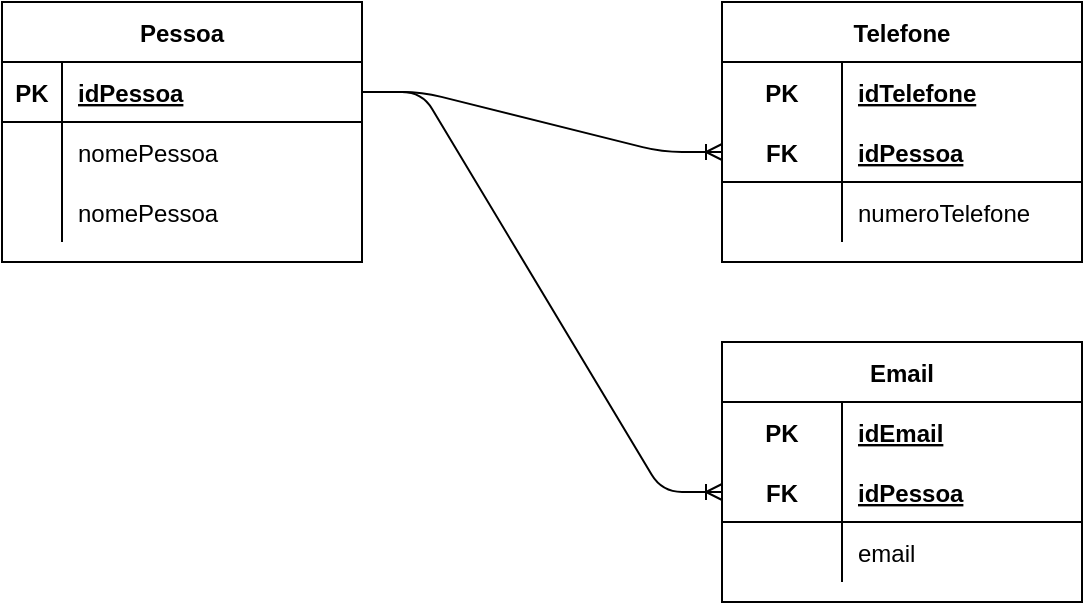 <mxfile version="14.9.4" type="device"><diagram id="ssxYYWunNk7Ipwc2dewq" name="Page-1"><mxGraphModel dx="716" dy="399" grid="1" gridSize="10" guides="1" tooltips="1" connect="1" arrows="1" fold="1" page="1" pageScale="1" pageWidth="827" pageHeight="1169" math="0" shadow="0"><root><mxCell id="0"/><mxCell id="1" parent="0"/><mxCell id="j0FTaxBMaP9h_nEldMA1-1" value="Pessoa" style="shape=table;startSize=30;container=1;collapsible=1;childLayout=tableLayout;fixedRows=1;rowLines=0;fontStyle=1;align=center;resizeLast=1;" vertex="1" parent="1"><mxGeometry x="70" y="80" width="180" height="130" as="geometry"/></mxCell><mxCell id="j0FTaxBMaP9h_nEldMA1-2" value="" style="shape=partialRectangle;collapsible=0;dropTarget=0;pointerEvents=0;fillColor=none;top=0;left=0;bottom=1;right=0;points=[[0,0.5],[1,0.5]];portConstraint=eastwest;" vertex="1" parent="j0FTaxBMaP9h_nEldMA1-1"><mxGeometry y="30" width="180" height="30" as="geometry"/></mxCell><mxCell id="j0FTaxBMaP9h_nEldMA1-3" value="PK" style="shape=partialRectangle;connectable=0;fillColor=none;top=0;left=0;bottom=0;right=0;fontStyle=1;overflow=hidden;" vertex="1" parent="j0FTaxBMaP9h_nEldMA1-2"><mxGeometry width="30" height="30" as="geometry"/></mxCell><mxCell id="j0FTaxBMaP9h_nEldMA1-4" value="idPessoa" style="shape=partialRectangle;connectable=0;fillColor=none;top=0;left=0;bottom=0;right=0;align=left;spacingLeft=6;fontStyle=5;overflow=hidden;" vertex="1" parent="j0FTaxBMaP9h_nEldMA1-2"><mxGeometry x="30" width="150" height="30" as="geometry"/></mxCell><mxCell id="j0FTaxBMaP9h_nEldMA1-5" value="" style="shape=partialRectangle;collapsible=0;dropTarget=0;pointerEvents=0;fillColor=none;top=0;left=0;bottom=0;right=0;points=[[0,0.5],[1,0.5]];portConstraint=eastwest;" vertex="1" parent="j0FTaxBMaP9h_nEldMA1-1"><mxGeometry y="60" width="180" height="30" as="geometry"/></mxCell><mxCell id="j0FTaxBMaP9h_nEldMA1-6" value="" style="shape=partialRectangle;connectable=0;fillColor=none;top=0;left=0;bottom=0;right=0;editable=1;overflow=hidden;" vertex="1" parent="j0FTaxBMaP9h_nEldMA1-5"><mxGeometry width="30" height="30" as="geometry"/></mxCell><mxCell id="j0FTaxBMaP9h_nEldMA1-7" value="nomePessoa" style="shape=partialRectangle;connectable=0;fillColor=none;top=0;left=0;bottom=0;right=0;align=left;spacingLeft=6;overflow=hidden;" vertex="1" parent="j0FTaxBMaP9h_nEldMA1-5"><mxGeometry x="30" width="150" height="30" as="geometry"/></mxCell><mxCell id="j0FTaxBMaP9h_nEldMA1-51" value="" style="shape=partialRectangle;collapsible=0;dropTarget=0;pointerEvents=0;fillColor=none;top=0;left=0;bottom=0;right=0;points=[[0,0.5],[1,0.5]];portConstraint=eastwest;" vertex="1" parent="j0FTaxBMaP9h_nEldMA1-1"><mxGeometry y="90" width="180" height="30" as="geometry"/></mxCell><mxCell id="j0FTaxBMaP9h_nEldMA1-52" value="" style="shape=partialRectangle;connectable=0;fillColor=none;top=0;left=0;bottom=0;right=0;editable=1;overflow=hidden;" vertex="1" parent="j0FTaxBMaP9h_nEldMA1-51"><mxGeometry width="30" height="30" as="geometry"/></mxCell><mxCell id="j0FTaxBMaP9h_nEldMA1-53" value="nomePessoa" style="shape=partialRectangle;connectable=0;fillColor=none;top=0;left=0;bottom=0;right=0;align=left;spacingLeft=6;overflow=hidden;" vertex="1" parent="j0FTaxBMaP9h_nEldMA1-51"><mxGeometry x="30" width="150" height="30" as="geometry"/></mxCell><mxCell id="j0FTaxBMaP9h_nEldMA1-14" value="Email" style="shape=table;startSize=30;container=1;collapsible=1;childLayout=tableLayout;fixedRows=1;rowLines=0;fontStyle=1;align=center;resizeLast=1;" vertex="1" parent="1"><mxGeometry x="430" y="250" width="180" height="130" as="geometry"/></mxCell><mxCell id="j0FTaxBMaP9h_nEldMA1-15" value="" style="shape=partialRectangle;collapsible=0;dropTarget=0;pointerEvents=0;fillColor=none;top=0;left=0;bottom=0;right=0;points=[[0,0.5],[1,0.5]];portConstraint=eastwest;" vertex="1" parent="j0FTaxBMaP9h_nEldMA1-14"><mxGeometry y="30" width="180" height="30" as="geometry"/></mxCell><mxCell id="j0FTaxBMaP9h_nEldMA1-16" value="PK" style="shape=partialRectangle;connectable=0;fillColor=none;top=0;left=0;bottom=0;right=0;fontStyle=1;overflow=hidden;" vertex="1" parent="j0FTaxBMaP9h_nEldMA1-15"><mxGeometry width="60" height="30" as="geometry"/></mxCell><mxCell id="j0FTaxBMaP9h_nEldMA1-17" value="idEmail" style="shape=partialRectangle;connectable=0;fillColor=none;top=0;left=0;bottom=0;right=0;align=left;spacingLeft=6;fontStyle=5;overflow=hidden;" vertex="1" parent="j0FTaxBMaP9h_nEldMA1-15"><mxGeometry x="60" width="120" height="30" as="geometry"/></mxCell><mxCell id="j0FTaxBMaP9h_nEldMA1-18" value="" style="shape=partialRectangle;collapsible=0;dropTarget=0;pointerEvents=0;fillColor=none;top=0;left=0;bottom=1;right=0;points=[[0,0.5],[1,0.5]];portConstraint=eastwest;" vertex="1" parent="j0FTaxBMaP9h_nEldMA1-14"><mxGeometry y="60" width="180" height="30" as="geometry"/></mxCell><mxCell id="j0FTaxBMaP9h_nEldMA1-19" value="FK" style="shape=partialRectangle;connectable=0;fillColor=none;top=0;left=0;bottom=0;right=0;fontStyle=1;overflow=hidden;" vertex="1" parent="j0FTaxBMaP9h_nEldMA1-18"><mxGeometry width="60" height="30" as="geometry"/></mxCell><mxCell id="j0FTaxBMaP9h_nEldMA1-20" value="idPessoa" style="shape=partialRectangle;connectable=0;fillColor=none;top=0;left=0;bottom=0;right=0;align=left;spacingLeft=6;fontStyle=5;overflow=hidden;" vertex="1" parent="j0FTaxBMaP9h_nEldMA1-18"><mxGeometry x="60" width="120" height="30" as="geometry"/></mxCell><mxCell id="j0FTaxBMaP9h_nEldMA1-21" value="" style="shape=partialRectangle;collapsible=0;dropTarget=0;pointerEvents=0;fillColor=none;top=0;left=0;bottom=0;right=0;points=[[0,0.5],[1,0.5]];portConstraint=eastwest;" vertex="1" parent="j0FTaxBMaP9h_nEldMA1-14"><mxGeometry y="90" width="180" height="30" as="geometry"/></mxCell><mxCell id="j0FTaxBMaP9h_nEldMA1-22" value="" style="shape=partialRectangle;connectable=0;fillColor=none;top=0;left=0;bottom=0;right=0;editable=1;overflow=hidden;" vertex="1" parent="j0FTaxBMaP9h_nEldMA1-21"><mxGeometry width="60" height="30" as="geometry"/></mxCell><mxCell id="j0FTaxBMaP9h_nEldMA1-23" value="email" style="shape=partialRectangle;connectable=0;fillColor=none;top=0;left=0;bottom=0;right=0;align=left;spacingLeft=6;overflow=hidden;" vertex="1" parent="j0FTaxBMaP9h_nEldMA1-21"><mxGeometry x="60" width="120" height="30" as="geometry"/></mxCell><mxCell id="j0FTaxBMaP9h_nEldMA1-27" value="Telefone" style="shape=table;startSize=30;container=1;collapsible=1;childLayout=tableLayout;fixedRows=1;rowLines=0;fontStyle=1;align=center;resizeLast=1;" vertex="1" parent="1"><mxGeometry x="430" y="80" width="180" height="130" as="geometry"/></mxCell><mxCell id="j0FTaxBMaP9h_nEldMA1-28" value="" style="shape=partialRectangle;collapsible=0;dropTarget=0;pointerEvents=0;fillColor=none;top=0;left=0;bottom=0;right=0;points=[[0,0.5],[1,0.5]];portConstraint=eastwest;" vertex="1" parent="j0FTaxBMaP9h_nEldMA1-27"><mxGeometry y="30" width="180" height="30" as="geometry"/></mxCell><mxCell id="j0FTaxBMaP9h_nEldMA1-29" value="PK" style="shape=partialRectangle;connectable=0;fillColor=none;top=0;left=0;bottom=0;right=0;fontStyle=1;overflow=hidden;" vertex="1" parent="j0FTaxBMaP9h_nEldMA1-28"><mxGeometry width="60" height="30" as="geometry"/></mxCell><mxCell id="j0FTaxBMaP9h_nEldMA1-30" value="idTelefone" style="shape=partialRectangle;connectable=0;fillColor=none;top=0;left=0;bottom=0;right=0;align=left;spacingLeft=6;fontStyle=5;overflow=hidden;" vertex="1" parent="j0FTaxBMaP9h_nEldMA1-28"><mxGeometry x="60" width="120" height="30" as="geometry"/></mxCell><mxCell id="j0FTaxBMaP9h_nEldMA1-31" value="" style="shape=partialRectangle;collapsible=0;dropTarget=0;pointerEvents=0;fillColor=none;top=0;left=0;bottom=1;right=0;points=[[0,0.5],[1,0.5]];portConstraint=eastwest;" vertex="1" parent="j0FTaxBMaP9h_nEldMA1-27"><mxGeometry y="60" width="180" height="30" as="geometry"/></mxCell><mxCell id="j0FTaxBMaP9h_nEldMA1-32" value="FK" style="shape=partialRectangle;connectable=0;fillColor=none;top=0;left=0;bottom=0;right=0;fontStyle=1;overflow=hidden;" vertex="1" parent="j0FTaxBMaP9h_nEldMA1-31"><mxGeometry width="60" height="30" as="geometry"/></mxCell><mxCell id="j0FTaxBMaP9h_nEldMA1-33" value="idPessoa" style="shape=partialRectangle;connectable=0;fillColor=none;top=0;left=0;bottom=0;right=0;align=left;spacingLeft=6;fontStyle=5;overflow=hidden;" vertex="1" parent="j0FTaxBMaP9h_nEldMA1-31"><mxGeometry x="60" width="120" height="30" as="geometry"/></mxCell><mxCell id="j0FTaxBMaP9h_nEldMA1-34" value="" style="shape=partialRectangle;collapsible=0;dropTarget=0;pointerEvents=0;fillColor=none;top=0;left=0;bottom=0;right=0;points=[[0,0.5],[1,0.5]];portConstraint=eastwest;" vertex="1" parent="j0FTaxBMaP9h_nEldMA1-27"><mxGeometry y="90" width="180" height="30" as="geometry"/></mxCell><mxCell id="j0FTaxBMaP9h_nEldMA1-35" value="" style="shape=partialRectangle;connectable=0;fillColor=none;top=0;left=0;bottom=0;right=0;editable=1;overflow=hidden;" vertex="1" parent="j0FTaxBMaP9h_nEldMA1-34"><mxGeometry width="60" height="30" as="geometry"/></mxCell><mxCell id="j0FTaxBMaP9h_nEldMA1-36" value="numeroTelefone" style="shape=partialRectangle;connectable=0;fillColor=none;top=0;left=0;bottom=0;right=0;align=left;spacingLeft=6;overflow=hidden;" vertex="1" parent="j0FTaxBMaP9h_nEldMA1-34"><mxGeometry x="60" width="120" height="30" as="geometry"/></mxCell><mxCell id="j0FTaxBMaP9h_nEldMA1-43" value="" style="edgeStyle=entityRelationEdgeStyle;fontSize=12;html=1;endArrow=ERoneToMany;exitX=1;exitY=0.5;exitDx=0;exitDy=0;entryX=0;entryY=0.5;entryDx=0;entryDy=0;" edge="1" parent="1" source="j0FTaxBMaP9h_nEldMA1-2" target="j0FTaxBMaP9h_nEldMA1-31"><mxGeometry width="100" height="100" relative="1" as="geometry"><mxPoint x="270" y="270" as="sourcePoint"/><mxPoint x="370" y="170" as="targetPoint"/></mxGeometry></mxCell><mxCell id="j0FTaxBMaP9h_nEldMA1-44" value="" style="edgeStyle=entityRelationEdgeStyle;fontSize=12;html=1;endArrow=ERoneToMany;exitX=1;exitY=0.5;exitDx=0;exitDy=0;entryX=0;entryY=0.5;entryDx=0;entryDy=0;" edge="1" parent="1" source="j0FTaxBMaP9h_nEldMA1-2" target="j0FTaxBMaP9h_nEldMA1-18"><mxGeometry width="100" height="100" relative="1" as="geometry"><mxPoint x="360" y="350" as="sourcePoint"/><mxPoint x="460" y="250" as="targetPoint"/></mxGeometry></mxCell></root></mxGraphModel></diagram></mxfile>